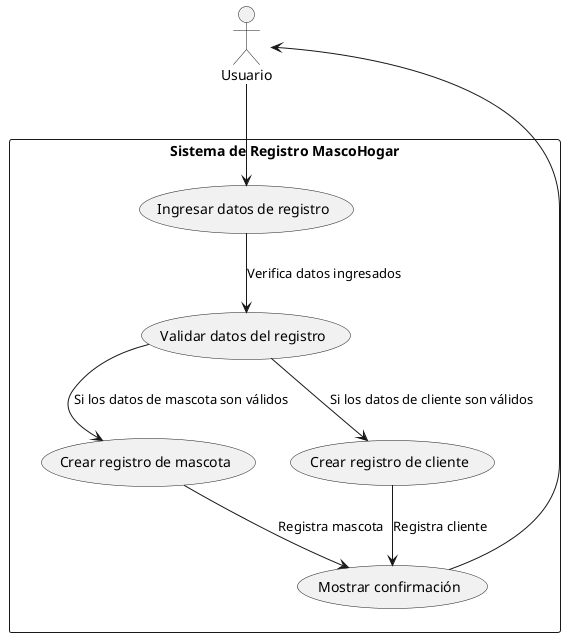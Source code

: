 @startuml
left to right direction
skinparam packageStyle rectangle

actor "Usuario" as User

rectangle "Sistema de Registro MascoHogar" as System {
  top to bottom direction
  usecase "Ingresar datos de registro" as UC1
  usecase "Validar datos del registro" as UC2
  usecase "Crear registro de mascota" as UC3
  usecase "Crear registro de cliente" as UC4
  usecase "Mostrar confirmación" as UC5
}

' Conexión oculta para forzar la disposición: Actor a la izquierda del sistema
User -[hidden]-> System

User --> UC1
UC1 --> UC2 : Verifica datos ingresados
UC2 --> UC3 : Si los datos de mascota son válidos
UC2 --> UC4 : Si los datos de cliente son válidos
UC3 --> UC5 : Registra mascota
UC4 --> UC5 : Registra cliente
User <-- UC5

@enduml